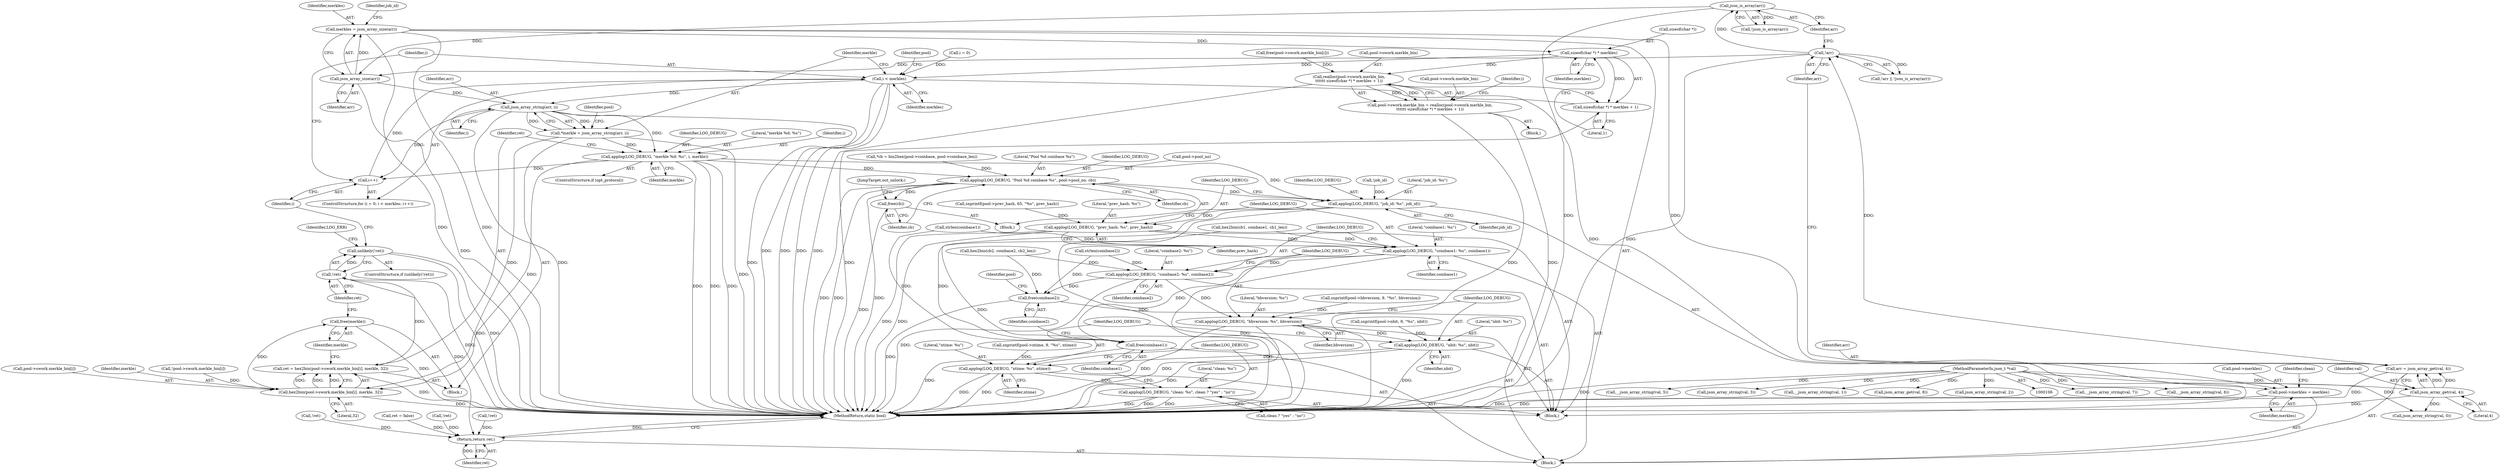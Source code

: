 digraph "0_cgminer_e1c5050734123973b99d181c45e74b2cbb00272e_1@API" {
"1000356" [label="(Call,sizeof(char *) * merkles)"];
"1000150" [label="(Call,merkles = json_array_size(arr))"];
"1000152" [label="(Call,json_array_size(arr))"];
"1000147" [label="(Call,json_is_array(arr))"];
"1000144" [label="(Call,!arr)"];
"1000137" [label="(Call,arr = json_array_get(val, 4))"];
"1000139" [label="(Call,json_array_get(val, 4))"];
"1000108" [label="(MethodParameterIn,json_t *val)"];
"1000349" [label="(Call,realloc(pool->swork.merkle_bin,\n\t\t\t\t\t\t sizeof(char *) * merkles + 1))"];
"1000343" [label="(Call,pool->swork.merkle_bin = realloc(pool->swork.merkle_bin,\n\t\t\t\t\t\t sizeof(char *) * merkles + 1))"];
"1000355" [label="(Call,sizeof(char *) * merkles + 1)"];
"1000365" [label="(Call,i < merkles)"];
"1000374" [label="(Call,json_array_string(arr, i))"];
"1000368" [label="(Call,i++)"];
"1000372" [label="(Call,*merkle = json_array_string(arr, i))"];
"1000402" [label="(Call,applog(LOG_DEBUG, \"merkle %d: %s\", i, merkle))"];
"1000409" [label="(Call,hex2bin(pool->swork.merkle_bin[i], merkle, 32))"];
"1000407" [label="(Call,ret = hex2bin(pool->swork.merkle_bin[i], merkle, 32))"];
"1000423" [label="(Call,!ret)"];
"1000422" [label="(Call,unlikely(!ret))"];
"1000683" [label="(Return,return ret;)"];
"1000419" [label="(Call,free(merkle))"];
"1000612" [label="(Call,applog(LOG_DEBUG, \"Pool %d coinbase %s\", pool->pool_no, cb))"];
"1000619" [label="(Call,free(cb))"];
"1000630" [label="(Call,applog(LOG_DEBUG, \"job_id: %s\", job_id))"];
"1000634" [label="(Call,applog(LOG_DEBUG, \"prev_hash: %s\", prev_hash))"];
"1000638" [label="(Call,applog(LOG_DEBUG, \"coinbase1: %s\", coinbase1))"];
"1000642" [label="(Call,applog(LOG_DEBUG, \"coinbase2: %s\", coinbase2))"];
"1000646" [label="(Call,applog(LOG_DEBUG, \"bbversion: %s\", bbversion))"];
"1000650" [label="(Call,applog(LOG_DEBUG, \"nbit: %s\", nbit))"];
"1000654" [label="(Call,applog(LOG_DEBUG, \"ntime: %s\", ntime))"];
"1000658" [label="(Call,applog(LOG_DEBUG, \"clean: %s\", clean ? \"yes\" : \"no\"))"];
"1000667" [label="(Call,free(coinbase2))"];
"1000665" [label="(Call,free(coinbase1))"];
"1000430" [label="(Call,pool->merkles = merkles)"];
"1000349" [label="(Call,realloc(pool->swork.merkle_bin,\n\t\t\t\t\t\t sizeof(char *) * merkles + 1))"];
"1000258" [label="(Call,strlen(coinbase1))"];
"1000646" [label="(Call,applog(LOG_DEBUG, \"bbversion: %s\", bbversion))"];
"1000151" [label="(Identifier,merkles)"];
"1000186" [label="(Call,__json_array_string(val, 7))"];
"1000362" [label="(Call,i = 0)"];
"1000422" [label="(Call,unlikely(!ret))"];
"1000137" [label="(Call,arr = json_array_get(val, 4))"];
"1000618" [label="(Identifier,cb)"];
"1000373" [label="(Identifier,merkle)"];
"1000381" [label="(Identifier,pool)"];
"1000652" [label="(Literal,\"nbit: %s\")"];
"1000661" [label="(Call,clean ? \"yes\" : \"no\")"];
"1000141" [label="(Literal,4)"];
"1000671" [label="(Identifier,pool)"];
"1000181" [label="(Call,__json_array_string(val, 6))"];
"1000156" [label="(Call,json_array_string(val, 0))"];
"1000636" [label="(Literal,\"prev_hash: %s\")"];
"1000404" [label="(Literal,\"merkle %d: %s\")"];
"1000146" [label="(Call,!json_is_array(arr))"];
"1000402" [label="(Call,applog(LOG_DEBUG, \"merkle %d: %s\", i, merkle))"];
"1000410" [label="(Call,pool->swork.merkle_bin[i])"];
"1000344" [label="(Call,pool->swork.merkle_bin)"];
"1000635" [label="(Identifier,LOG_DEBUG)"];
"1000634" [label="(Call,applog(LOG_DEBUG, \"prev_hash: %s\", prev_hash))"];
"1000176" [label="(Call,__json_array_string(val, 5))"];
"1000510" [label="(Call,hex2bin(cb1, coinbase1, cb1_len))"];
"1000639" [label="(Identifier,LOG_DEBUG)"];
"1000647" [label="(Identifier,LOG_DEBUG)"];
"1000145" [label="(Identifier,arr)"];
"1000356" [label="(Call,sizeof(char *) * merkles)"];
"1000431" [label="(Call,pool->merkles)"];
"1000685" [label="(MethodReturn,static bool)"];
"1000144" [label="(Call,!arr)"];
"1000637" [label="(Identifier,prev_hash)"];
"1000683" [label="(Return,return ret;)"];
"1000649" [label="(Identifier,bbversion)"];
"1000367" [label="(Identifier,merkles)"];
"1000143" [label="(Call,!arr || !json_is_array(arr))"];
"1000603" [label="(Call,*cb = bin2hex(pool->coinbase, pool->coinbase_len))"];
"1000653" [label="(Identifier,nbit)"];
"1000248" [label="(Call,snprintf(pool->prev_hash, 65, \"%s\", prev_hash))"];
"1000109" [label="(Block,)"];
"1000171" [label="(Call,json_array_string(val, 3))"];
"1000432" [label="(Identifier,pool)"];
"1000161" [label="(Call,__json_array_string(val, 1))"];
"1000406" [label="(Identifier,merkle)"];
"1000650" [label="(Call,applog(LOG_DEBUG, \"nbit: %s\", nbit))"];
"1000631" [label="(Identifier,LOG_DEBUG)"];
"1000264" [label="(Call,strlen(coinbase2))"];
"1000375" [label="(Identifier,arr)"];
"1000423" [label="(Call,!ret)"];
"1000407" [label="(Call,ret = hex2bin(pool->swork.merkle_bin[i], merkle, 32))"];
"1000400" [label="(ControlStructure,if (opt_protocol))"];
"1000619" [label="(Call,free(cb))"];
"1000365" [label="(Call,i < merkles)"];
"1000642" [label="(Call,applog(LOG_DEBUG, \"coinbase2: %s\", coinbase2))"];
"1000192" [label="(Call,json_array_get(val, 8))"];
"1000343" [label="(Call,pool->swork.merkle_bin = realloc(pool->swork.merkle_bin,\n\t\t\t\t\t\t sizeof(char *) * merkles + 1))"];
"1000614" [label="(Literal,\"Pool %d coinbase %s\")"];
"1000361" [label="(ControlStructure,for (i = 0; i < merkles; i++))"];
"1000644" [label="(Literal,\"coinbase2: %s\")"];
"1000405" [label="(Identifier,i)"];
"1000648" [label="(Literal,\"bbversion: %s\")"];
"1000436" [label="(Identifier,clean)"];
"1000658" [label="(Call,applog(LOG_DEBUG, \"clean: %s\", clean ? \"yes\" : \"no\"))"];
"1000497" [label="(Call,!ret)"];
"1000370" [label="(Block,)"];
"1000427" [label="(Identifier,LOG_ERR)"];
"1000281" [label="(Call,snprintf(pool->ntime, 9, \"%s\", ntime))"];
"1000360" [label="(Literal,1)"];
"1000372" [label="(Call,*merkle = json_array_string(arr, i))"];
"1000629" [label="(Block,)"];
"1000666" [label="(Identifier,coinbase1)"];
"1000155" [label="(Identifier,job_id)"];
"1000529" [label="(Call,hex2bin(cb2, coinbase2, cb2_len))"];
"1000535" [label="(Call,!ret)"];
"1000359" [label="(Identifier,merkles)"];
"1000148" [label="(Identifier,arr)"];
"1000147" [label="(Call,json_is_array(arr))"];
"1000108" [label="(MethodParameterIn,json_t *val)"];
"1000409" [label="(Call,hex2bin(pool->swork.merkle_bin[i], merkle, 32))"];
"1000376" [label="(Identifier,i)"];
"1000621" [label="(JumpTarget,out_unlock:)"];
"1000656" [label="(Literal,\"ntime: %s\")"];
"1000153" [label="(Identifier,arr)"];
"1000131" [label="(Call,ret = false)"];
"1000421" [label="(ControlStructure,if (unlikely(!ret)))"];
"1000613" [label="(Identifier,LOG_DEBUG)"];
"1000655" [label="(Identifier,LOG_DEBUG)"];
"1000665" [label="(Call,free(coinbase1))"];
"1000368" [label="(Call,i++)"];
"1000408" [label="(Identifier,ret)"];
"1000274" [label="(Call,snprintf(pool->nbit, 9, \"%s\", nbit))"];
"1000516" [label="(Call,!ret)"];
"1000420" [label="(Identifier,merkle)"];
"1000152" [label="(Call,json_array_size(arr))"];
"1000684" [label="(Identifier,ret)"];
"1000657" [label="(Identifier,ntime)"];
"1000417" [label="(Identifier,merkle)"];
"1000150" [label="(Call,merkles = json_array_size(arr))"];
"1000601" [label="(Block,)"];
"1000403" [label="(Identifier,LOG_DEBUG)"];
"1000389" [label="(Call,!pool->swork.merkle_bin[i])"];
"1000342" [label="(Block,)"];
"1000612" [label="(Call,applog(LOG_DEBUG, \"Pool %d coinbase %s\", pool->pool_no, cb))"];
"1000641" [label="(Identifier,coinbase1)"];
"1000369" [label="(Identifier,i)"];
"1000667" [label="(Call,free(coinbase2))"];
"1000139" [label="(Call,json_array_get(val, 4))"];
"1000166" [label="(Call,json_array_string(val, 2))"];
"1000197" [label="(Call,!job_id)"];
"1000355" [label="(Call,sizeof(char *) * merkles + 1)"];
"1000374" [label="(Call,json_array_string(arr, i))"];
"1000633" [label="(Identifier,job_id)"];
"1000267" [label="(Call,snprintf(pool->bbversion, 9, \"%s\", bbversion))"];
"1000643" [label="(Identifier,LOG_DEBUG)"];
"1000424" [label="(Identifier,ret)"];
"1000332" [label="(Call,free(pool->swork.merkle_bin[i]))"];
"1000660" [label="(Literal,\"clean: %s\")"];
"1000140" [label="(Identifier,val)"];
"1000418" [label="(Literal,32)"];
"1000138" [label="(Identifier,arr)"];
"1000419" [label="(Call,free(merkle))"];
"1000638" [label="(Call,applog(LOG_DEBUG, \"coinbase1: %s\", coinbase1))"];
"1000632" [label="(Literal,\"job_id: %s\")"];
"1000630" [label="(Call,applog(LOG_DEBUG, \"job_id: %s\", job_id))"];
"1000659" [label="(Identifier,LOG_DEBUG)"];
"1000350" [label="(Call,pool->swork.merkle_bin)"];
"1000620" [label="(Identifier,cb)"];
"1000645" [label="(Identifier,coinbase2)"];
"1000434" [label="(Identifier,merkles)"];
"1000654" [label="(Call,applog(LOG_DEBUG, \"ntime: %s\", ntime))"];
"1000430" [label="(Call,pool->merkles = merkles)"];
"1000357" [label="(Call,sizeof(char *))"];
"1000651" [label="(Identifier,LOG_DEBUG)"];
"1000640" [label="(Literal,\"coinbase1: %s\")"];
"1000668" [label="(Identifier,coinbase2)"];
"1000363" [label="(Identifier,i)"];
"1000615" [label="(Call,pool->pool_no)"];
"1000366" [label="(Identifier,i)"];
"1000356" -> "1000355"  [label="AST: "];
"1000356" -> "1000359"  [label="CFG: "];
"1000357" -> "1000356"  [label="AST: "];
"1000359" -> "1000356"  [label="AST: "];
"1000360" -> "1000356"  [label="CFG: "];
"1000356" -> "1000349"  [label="DDG: "];
"1000356" -> "1000355"  [label="DDG: "];
"1000150" -> "1000356"  [label="DDG: "];
"1000356" -> "1000365"  [label="DDG: "];
"1000150" -> "1000109"  [label="AST: "];
"1000150" -> "1000152"  [label="CFG: "];
"1000151" -> "1000150"  [label="AST: "];
"1000152" -> "1000150"  [label="AST: "];
"1000155" -> "1000150"  [label="CFG: "];
"1000150" -> "1000685"  [label="DDG: "];
"1000150" -> "1000685"  [label="DDG: "];
"1000152" -> "1000150"  [label="DDG: "];
"1000150" -> "1000430"  [label="DDG: "];
"1000152" -> "1000153"  [label="CFG: "];
"1000153" -> "1000152"  [label="AST: "];
"1000152" -> "1000685"  [label="DDG: "];
"1000147" -> "1000152"  [label="DDG: "];
"1000144" -> "1000152"  [label="DDG: "];
"1000152" -> "1000374"  [label="DDG: "];
"1000147" -> "1000146"  [label="AST: "];
"1000147" -> "1000148"  [label="CFG: "];
"1000148" -> "1000147"  [label="AST: "];
"1000146" -> "1000147"  [label="CFG: "];
"1000147" -> "1000685"  [label="DDG: "];
"1000147" -> "1000146"  [label="DDG: "];
"1000144" -> "1000147"  [label="DDG: "];
"1000144" -> "1000143"  [label="AST: "];
"1000144" -> "1000145"  [label="CFG: "];
"1000145" -> "1000144"  [label="AST: "];
"1000148" -> "1000144"  [label="CFG: "];
"1000143" -> "1000144"  [label="CFG: "];
"1000144" -> "1000685"  [label="DDG: "];
"1000144" -> "1000143"  [label="DDG: "];
"1000137" -> "1000144"  [label="DDG: "];
"1000137" -> "1000109"  [label="AST: "];
"1000137" -> "1000139"  [label="CFG: "];
"1000138" -> "1000137"  [label="AST: "];
"1000139" -> "1000137"  [label="AST: "];
"1000145" -> "1000137"  [label="CFG: "];
"1000137" -> "1000685"  [label="DDG: "];
"1000139" -> "1000137"  [label="DDG: "];
"1000139" -> "1000137"  [label="DDG: "];
"1000139" -> "1000141"  [label="CFG: "];
"1000140" -> "1000139"  [label="AST: "];
"1000141" -> "1000139"  [label="AST: "];
"1000139" -> "1000685"  [label="DDG: "];
"1000108" -> "1000139"  [label="DDG: "];
"1000139" -> "1000156"  [label="DDG: "];
"1000108" -> "1000106"  [label="AST: "];
"1000108" -> "1000685"  [label="DDG: "];
"1000108" -> "1000156"  [label="DDG: "];
"1000108" -> "1000161"  [label="DDG: "];
"1000108" -> "1000166"  [label="DDG: "];
"1000108" -> "1000171"  [label="DDG: "];
"1000108" -> "1000176"  [label="DDG: "];
"1000108" -> "1000181"  [label="DDG: "];
"1000108" -> "1000186"  [label="DDG: "];
"1000108" -> "1000192"  [label="DDG: "];
"1000349" -> "1000343"  [label="AST: "];
"1000349" -> "1000355"  [label="CFG: "];
"1000350" -> "1000349"  [label="AST: "];
"1000355" -> "1000349"  [label="AST: "];
"1000343" -> "1000349"  [label="CFG: "];
"1000349" -> "1000685"  [label="DDG: "];
"1000349" -> "1000343"  [label="DDG: "];
"1000349" -> "1000343"  [label="DDG: "];
"1000332" -> "1000349"  [label="DDG: "];
"1000343" -> "1000342"  [label="AST: "];
"1000344" -> "1000343"  [label="AST: "];
"1000363" -> "1000343"  [label="CFG: "];
"1000343" -> "1000685"  [label="DDG: "];
"1000343" -> "1000685"  [label="DDG: "];
"1000355" -> "1000360"  [label="CFG: "];
"1000360" -> "1000355"  [label="AST: "];
"1000355" -> "1000685"  [label="DDG: "];
"1000365" -> "1000361"  [label="AST: "];
"1000365" -> "1000367"  [label="CFG: "];
"1000366" -> "1000365"  [label="AST: "];
"1000367" -> "1000365"  [label="AST: "];
"1000373" -> "1000365"  [label="CFG: "];
"1000432" -> "1000365"  [label="CFG: "];
"1000365" -> "1000685"  [label="DDG: "];
"1000365" -> "1000685"  [label="DDG: "];
"1000365" -> "1000685"  [label="DDG: "];
"1000368" -> "1000365"  [label="DDG: "];
"1000362" -> "1000365"  [label="DDG: "];
"1000365" -> "1000374"  [label="DDG: "];
"1000365" -> "1000430"  [label="DDG: "];
"1000374" -> "1000372"  [label="AST: "];
"1000374" -> "1000376"  [label="CFG: "];
"1000375" -> "1000374"  [label="AST: "];
"1000376" -> "1000374"  [label="AST: "];
"1000372" -> "1000374"  [label="CFG: "];
"1000374" -> "1000685"  [label="DDG: "];
"1000374" -> "1000685"  [label="DDG: "];
"1000374" -> "1000368"  [label="DDG: "];
"1000374" -> "1000372"  [label="DDG: "];
"1000374" -> "1000372"  [label="DDG: "];
"1000374" -> "1000402"  [label="DDG: "];
"1000368" -> "1000361"  [label="AST: "];
"1000368" -> "1000369"  [label="CFG: "];
"1000369" -> "1000368"  [label="AST: "];
"1000366" -> "1000368"  [label="CFG: "];
"1000402" -> "1000368"  [label="DDG: "];
"1000372" -> "1000370"  [label="AST: "];
"1000373" -> "1000372"  [label="AST: "];
"1000381" -> "1000372"  [label="CFG: "];
"1000372" -> "1000685"  [label="DDG: "];
"1000372" -> "1000402"  [label="DDG: "];
"1000372" -> "1000409"  [label="DDG: "];
"1000402" -> "1000400"  [label="AST: "];
"1000402" -> "1000406"  [label="CFG: "];
"1000403" -> "1000402"  [label="AST: "];
"1000404" -> "1000402"  [label="AST: "];
"1000405" -> "1000402"  [label="AST: "];
"1000406" -> "1000402"  [label="AST: "];
"1000408" -> "1000402"  [label="CFG: "];
"1000402" -> "1000685"  [label="DDG: "];
"1000402" -> "1000685"  [label="DDG: "];
"1000402" -> "1000685"  [label="DDG: "];
"1000402" -> "1000409"  [label="DDG: "];
"1000402" -> "1000612"  [label="DDG: "];
"1000402" -> "1000630"  [label="DDG: "];
"1000409" -> "1000407"  [label="AST: "];
"1000409" -> "1000418"  [label="CFG: "];
"1000410" -> "1000409"  [label="AST: "];
"1000417" -> "1000409"  [label="AST: "];
"1000418" -> "1000409"  [label="AST: "];
"1000407" -> "1000409"  [label="CFG: "];
"1000409" -> "1000685"  [label="DDG: "];
"1000409" -> "1000407"  [label="DDG: "];
"1000409" -> "1000407"  [label="DDG: "];
"1000409" -> "1000407"  [label="DDG: "];
"1000389" -> "1000409"  [label="DDG: "];
"1000409" -> "1000419"  [label="DDG: "];
"1000407" -> "1000370"  [label="AST: "];
"1000408" -> "1000407"  [label="AST: "];
"1000420" -> "1000407"  [label="CFG: "];
"1000407" -> "1000685"  [label="DDG: "];
"1000407" -> "1000423"  [label="DDG: "];
"1000423" -> "1000422"  [label="AST: "];
"1000423" -> "1000424"  [label="CFG: "];
"1000424" -> "1000423"  [label="AST: "];
"1000422" -> "1000423"  [label="CFG: "];
"1000423" -> "1000685"  [label="DDG: "];
"1000423" -> "1000422"  [label="DDG: "];
"1000423" -> "1000683"  [label="DDG: "];
"1000422" -> "1000421"  [label="AST: "];
"1000427" -> "1000422"  [label="CFG: "];
"1000369" -> "1000422"  [label="CFG: "];
"1000422" -> "1000685"  [label="DDG: "];
"1000422" -> "1000685"  [label="DDG: "];
"1000683" -> "1000109"  [label="AST: "];
"1000683" -> "1000684"  [label="CFG: "];
"1000684" -> "1000683"  [label="AST: "];
"1000685" -> "1000683"  [label="CFG: "];
"1000683" -> "1000685"  [label="DDG: "];
"1000684" -> "1000683"  [label="DDG: "];
"1000497" -> "1000683"  [label="DDG: "];
"1000131" -> "1000683"  [label="DDG: "];
"1000535" -> "1000683"  [label="DDG: "];
"1000516" -> "1000683"  [label="DDG: "];
"1000419" -> "1000370"  [label="AST: "];
"1000419" -> "1000420"  [label="CFG: "];
"1000420" -> "1000419"  [label="AST: "];
"1000424" -> "1000419"  [label="CFG: "];
"1000419" -> "1000685"  [label="DDG: "];
"1000612" -> "1000601"  [label="AST: "];
"1000612" -> "1000618"  [label="CFG: "];
"1000613" -> "1000612"  [label="AST: "];
"1000614" -> "1000612"  [label="AST: "];
"1000615" -> "1000612"  [label="AST: "];
"1000618" -> "1000612"  [label="AST: "];
"1000620" -> "1000612"  [label="CFG: "];
"1000612" -> "1000685"  [label="DDG: "];
"1000612" -> "1000685"  [label="DDG: "];
"1000612" -> "1000685"  [label="DDG: "];
"1000603" -> "1000612"  [label="DDG: "];
"1000612" -> "1000619"  [label="DDG: "];
"1000612" -> "1000630"  [label="DDG: "];
"1000619" -> "1000601"  [label="AST: "];
"1000619" -> "1000620"  [label="CFG: "];
"1000620" -> "1000619"  [label="AST: "];
"1000621" -> "1000619"  [label="CFG: "];
"1000619" -> "1000685"  [label="DDG: "];
"1000630" -> "1000629"  [label="AST: "];
"1000630" -> "1000633"  [label="CFG: "];
"1000631" -> "1000630"  [label="AST: "];
"1000632" -> "1000630"  [label="AST: "];
"1000633" -> "1000630"  [label="AST: "];
"1000635" -> "1000630"  [label="CFG: "];
"1000630" -> "1000685"  [label="DDG: "];
"1000630" -> "1000685"  [label="DDG: "];
"1000197" -> "1000630"  [label="DDG: "];
"1000630" -> "1000634"  [label="DDG: "];
"1000634" -> "1000629"  [label="AST: "];
"1000634" -> "1000637"  [label="CFG: "];
"1000635" -> "1000634"  [label="AST: "];
"1000636" -> "1000634"  [label="AST: "];
"1000637" -> "1000634"  [label="AST: "];
"1000639" -> "1000634"  [label="CFG: "];
"1000634" -> "1000685"  [label="DDG: "];
"1000634" -> "1000685"  [label="DDG: "];
"1000248" -> "1000634"  [label="DDG: "];
"1000634" -> "1000638"  [label="DDG: "];
"1000638" -> "1000629"  [label="AST: "];
"1000638" -> "1000641"  [label="CFG: "];
"1000639" -> "1000638"  [label="AST: "];
"1000640" -> "1000638"  [label="AST: "];
"1000641" -> "1000638"  [label="AST: "];
"1000643" -> "1000638"  [label="CFG: "];
"1000638" -> "1000685"  [label="DDG: "];
"1000258" -> "1000638"  [label="DDG: "];
"1000510" -> "1000638"  [label="DDG: "];
"1000638" -> "1000642"  [label="DDG: "];
"1000638" -> "1000665"  [label="DDG: "];
"1000642" -> "1000629"  [label="AST: "];
"1000642" -> "1000645"  [label="CFG: "];
"1000643" -> "1000642"  [label="AST: "];
"1000644" -> "1000642"  [label="AST: "];
"1000645" -> "1000642"  [label="AST: "];
"1000647" -> "1000642"  [label="CFG: "];
"1000642" -> "1000685"  [label="DDG: "];
"1000529" -> "1000642"  [label="DDG: "];
"1000264" -> "1000642"  [label="DDG: "];
"1000642" -> "1000646"  [label="DDG: "];
"1000642" -> "1000667"  [label="DDG: "];
"1000646" -> "1000629"  [label="AST: "];
"1000646" -> "1000649"  [label="CFG: "];
"1000647" -> "1000646"  [label="AST: "];
"1000648" -> "1000646"  [label="AST: "];
"1000649" -> "1000646"  [label="AST: "];
"1000651" -> "1000646"  [label="CFG: "];
"1000646" -> "1000685"  [label="DDG: "];
"1000646" -> "1000685"  [label="DDG: "];
"1000267" -> "1000646"  [label="DDG: "];
"1000646" -> "1000650"  [label="DDG: "];
"1000650" -> "1000629"  [label="AST: "];
"1000650" -> "1000653"  [label="CFG: "];
"1000651" -> "1000650"  [label="AST: "];
"1000652" -> "1000650"  [label="AST: "];
"1000653" -> "1000650"  [label="AST: "];
"1000655" -> "1000650"  [label="CFG: "];
"1000650" -> "1000685"  [label="DDG: "];
"1000650" -> "1000685"  [label="DDG: "];
"1000274" -> "1000650"  [label="DDG: "];
"1000650" -> "1000654"  [label="DDG: "];
"1000654" -> "1000629"  [label="AST: "];
"1000654" -> "1000657"  [label="CFG: "];
"1000655" -> "1000654"  [label="AST: "];
"1000656" -> "1000654"  [label="AST: "];
"1000657" -> "1000654"  [label="AST: "];
"1000659" -> "1000654"  [label="CFG: "];
"1000654" -> "1000685"  [label="DDG: "];
"1000654" -> "1000685"  [label="DDG: "];
"1000281" -> "1000654"  [label="DDG: "];
"1000654" -> "1000658"  [label="DDG: "];
"1000658" -> "1000629"  [label="AST: "];
"1000658" -> "1000661"  [label="CFG: "];
"1000659" -> "1000658"  [label="AST: "];
"1000660" -> "1000658"  [label="AST: "];
"1000661" -> "1000658"  [label="AST: "];
"1000666" -> "1000658"  [label="CFG: "];
"1000658" -> "1000685"  [label="DDG: "];
"1000658" -> "1000685"  [label="DDG: "];
"1000658" -> "1000685"  [label="DDG: "];
"1000667" -> "1000109"  [label="AST: "];
"1000667" -> "1000668"  [label="CFG: "];
"1000668" -> "1000667"  [label="AST: "];
"1000671" -> "1000667"  [label="CFG: "];
"1000667" -> "1000685"  [label="DDG: "];
"1000529" -> "1000667"  [label="DDG: "];
"1000264" -> "1000667"  [label="DDG: "];
"1000665" -> "1000109"  [label="AST: "];
"1000665" -> "1000666"  [label="CFG: "];
"1000666" -> "1000665"  [label="AST: "];
"1000668" -> "1000665"  [label="CFG: "];
"1000665" -> "1000685"  [label="DDG: "];
"1000258" -> "1000665"  [label="DDG: "];
"1000510" -> "1000665"  [label="DDG: "];
"1000430" -> "1000109"  [label="AST: "];
"1000430" -> "1000434"  [label="CFG: "];
"1000431" -> "1000430"  [label="AST: "];
"1000434" -> "1000430"  [label="AST: "];
"1000436" -> "1000430"  [label="CFG: "];
"1000430" -> "1000685"  [label="DDG: "];
"1000430" -> "1000685"  [label="DDG: "];
}
